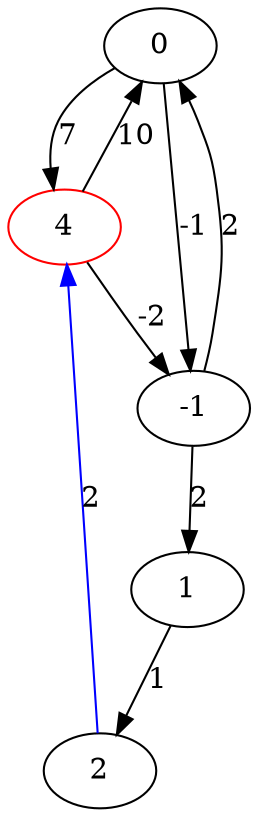 strict digraph {
	0 -> 1 [label=7]
	0 -> 3 [label=-1]
	1 -> 0 [label=10]
	1 -> 3 [label=-2]
	2 -> 4 [label=1]
	3 -> 0 [label=2]
	3 -> 2 [label=2]
	4 -> 1 [label=2]
	0 [label=0]
	1 [label=4]
	2 [label=1]
	3 [label=-1]
	4 [label=2]
	4 -> 1 [label=2] [color=blue]
	1 [label=4] [color=red]
}

